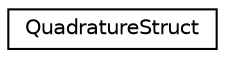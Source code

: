 digraph "Graphical Class Hierarchy"
{
  edge [fontname="Helvetica",fontsize="10",labelfontname="Helvetica",labelfontsize="10"];
  node [fontname="Helvetica",fontsize="10",shape=record];
  rankdir="LR";
  Node0 [label="QuadratureStruct",height=0.2,width=0.4,color="black", fillcolor="white", style="filled",URL="$struct_quadrature_struct.html"];
}
